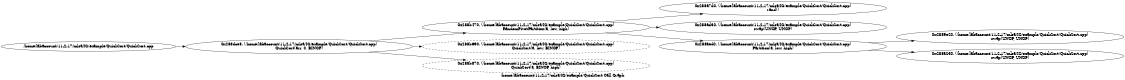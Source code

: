 digraph "/home/labaccount/11-2-17/mlsa/IG/example/QuickSort Call Graph" {
	graph [dpi=300
		rankdir=LR
		size="7.5, 10"
		label="/home/labaccount/11-2-17/mlsa/IG/example/QuickSort Call Graph"
	];

	Node0x482380130 [shape=oval, label="/home/labaccount/11-2-17/mlsa/IG/example/QuickSort/QuickSort.cpp"];
	Node0x217925805 [shape=oval, label="0x288dce8. (/home/labaccount/11-2-17/mlsa/IG/example/QuickSort/QuickSort.cpp)\nQuickSort(arr, 0, BINOP)"];
	Node0x482380130 -> Node0x217925805;
	Node0x437373468 [shape=oval, label="0x288b470. (/home/labaccount/11-2-17/mlsa/IG/example/QuickSort/QuickSort.cpp)\nRandomPivotPartition(a, low, high)"];
	Node0x217925805 -> Node0x437373468;
	Node0x536632474 [shape=oval, style=dashed, label="0x288b690. (/home/labaccount/11-2-17/mlsa/IG/example/QuickSort/QuickSort.cpp)\nQuickSort(a, low, BINOP)"];
	Node0x217925805 -> Node0x536632474;
	Node0x290375117 [shape=oval, style=dashed, label="0x288b870. (/home/labaccount/11-2-17/mlsa/IG/example/QuickSort/QuickSort.cpp)\nQuickSort(a, BINOP, high)"];
	Node0x217925805 -> Node0x290375117;
	Node0x910418571 [shape=oval, label="0x288a7d0. (/home/labaccount/11-2-17/mlsa/IG/example/QuickSort/QuickSort.cpp)\nrand()"];
	Node0x437373468 -> Node0x910418571;
	Node0x268240192 [shape=oval, label="0x288ad30. (/home/labaccount/11-2-17/mlsa/IG/example/QuickSort/QuickSort.cpp)\nswap(UNOP, UNOP)"];
	Node0x437373468 -> Node0x268240192;
	Node0x436189331 [shape=oval, label="0x288aed0. (/home/labaccount/11-2-17/mlsa/IG/example/QuickSort/QuickSort.cpp)\nPartition(a, low, high)"];
	Node0x437373468 -> Node0x436189331;
	Node0x308471483 [shape=oval, label="0x2889e20. (/home/labaccount/11-2-17/mlsa/IG/example/QuickSort/QuickSort.cpp)\nswap(UNOP, UNOP)"];
	Node0x436189331 -> Node0x308471483;
	Node0x454070399 [shape=oval, label="0x288a230. (/home/labaccount/11-2-17/mlsa/IG/example/QuickSort/QuickSort.cpp)\nswap(UNOP, UNOP)"];
	Node0x436189331 -> Node0x454070399;
}